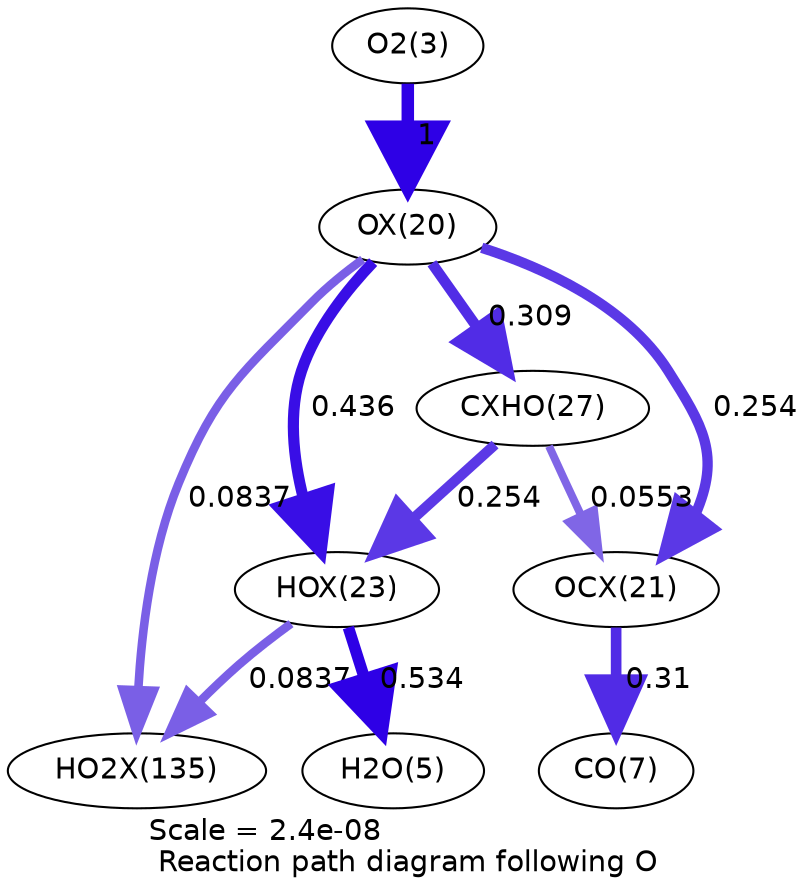 digraph reaction_paths {
center=1;
s5 -> s23[fontname="Helvetica", penwidth=6, arrowsize=3, color="0.7, 1.5, 0.9"
, label=" 1"];
s23 -> s26[fontname="Helvetica", penwidth=5.37, arrowsize=2.69, color="0.7, 0.936, 0.9"
, label=" 0.436"];
s23 -> s29[fontname="Helvetica", penwidth=5.11, arrowsize=2.56, color="0.7, 0.809, 0.9"
, label=" 0.309"];
s23 -> s24[fontname="Helvetica", penwidth=4.97, arrowsize=2.48, color="0.7, 0.754, 0.9"
, label=" 0.254"];
s23 -> s38[fontname="Helvetica", penwidth=4.13, arrowsize=2.06, color="0.7, 0.584, 0.9"
, label=" 0.0837"];
s26 -> s7[fontname="Helvetica", penwidth=5.53, arrowsize=2.76, color="0.7, 1.03, 0.9"
, label=" 0.534"];
s29 -> s26[fontname="Helvetica", penwidth=4.97, arrowsize=2.48, color="0.7, 0.754, 0.9"
, label=" 0.254"];
s26 -> s38[fontname="Helvetica", penwidth=4.13, arrowsize=2.06, color="0.7, 0.584, 0.9"
, label=" 0.0837"];
s29 -> s24[fontname="Helvetica", penwidth=3.81, arrowsize=1.91, color="0.7, 0.555, 0.9"
, label=" 0.0553"];
s24 -> s9[fontname="Helvetica", penwidth=5.11, arrowsize=2.56, color="0.7, 0.81, 0.9"
, label=" 0.31"];
s5 [ fontname="Helvetica", label="O2(3)"];
s7 [ fontname="Helvetica", label="H2O(5)"];
s9 [ fontname="Helvetica", label="CO(7)"];
s23 [ fontname="Helvetica", label="OX(20)"];
s24 [ fontname="Helvetica", label="OCX(21)"];
s26 [ fontname="Helvetica", label="HOX(23)"];
s29 [ fontname="Helvetica", label="CXHO(27)"];
s38 [ fontname="Helvetica", label="HO2X(135)"];
 label = "Scale = 2.4e-08\l Reaction path diagram following O";
 fontname = "Helvetica";
}
